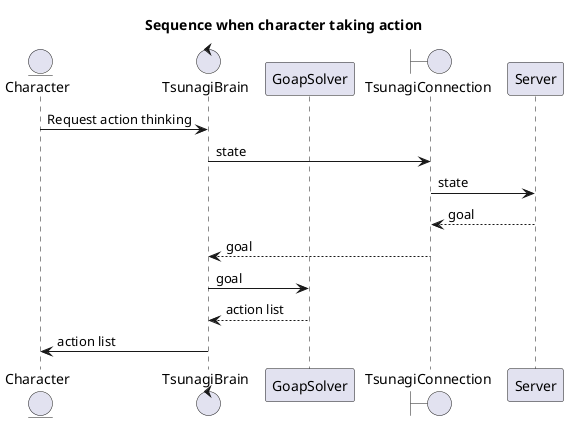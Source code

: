 @startuml
title Sequence when character taking action

entity Character
control TsunagiBrain
participant GoapSolver
boundary TsunagiConnection
participant Server

Character -> TsunagiBrain : Request action thinking
TsunagiBrain -> TsunagiConnection : state
TsunagiConnection -> Server : state
Server --> TsunagiConnection : goal
TsunagiConnection --> TsunagiBrain : goal
TsunagiBrain -> GoapSolver : goal
GoapSolver --> TsunagiBrain : action list
TsunagiBrain -> Character : action list

@enduml